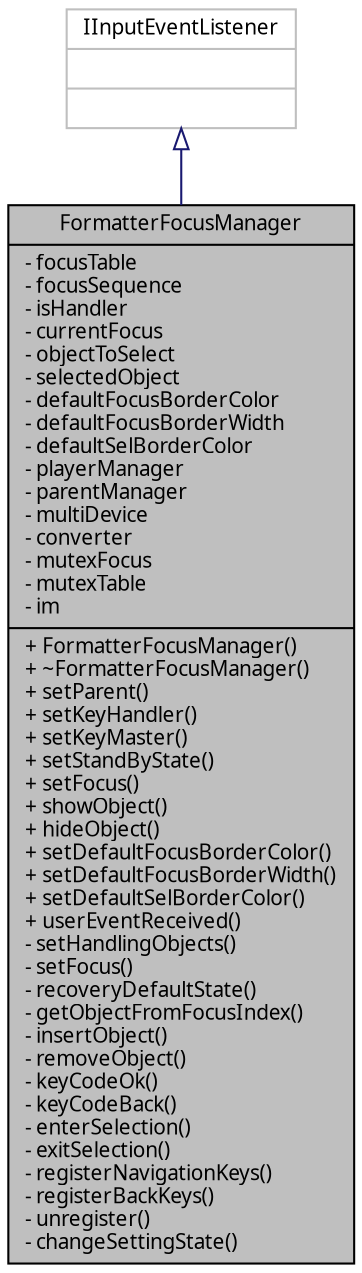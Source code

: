 digraph G
{
  edge [fontname="FreeSans.ttf",fontsize=10,labelfontname="FreeSans.ttf",labelfontsize=10];
  node [fontname="FreeSans.ttf",fontsize=10,shape=record];
  Node1 [label="{FormatterFocusManager\n|- focusTable\l- focusSequence\l- isHandler\l- currentFocus\l- objectToSelect\l- selectedObject\l- defaultFocusBorderColor\l- defaultFocusBorderWidth\l- defaultSelBorderColor\l- playerManager\l- parentManager\l- multiDevice\l- converter\l- mutexFocus\l- mutexTable\l- im\l|+ FormatterFocusManager()\l+ ~FormatterFocusManager()\l+ setParent()\l+ setKeyHandler()\l+ setKeyMaster()\l+ setStandByState()\l+ setFocus()\l+ showObject()\l+ hideObject()\l+ setDefaultFocusBorderColor()\l+ setDefaultFocusBorderWidth()\l+ setDefaultSelBorderColor()\l+ userEventReceived()\l- setHandlingObjects()\l- setFocus()\l- recoveryDefaultState()\l- getObjectFromFocusIndex()\l- insertObject()\l- removeObject()\l- keyCodeOk()\l- keyCodeBack()\l- enterSelection()\l- exitSelection()\l- registerNavigationKeys()\l- registerBackKeys()\l- unregister()\l- changeSettingState()\l}",height=0.2,width=0.4,color="black", fillcolor="grey75", style="filled" fontcolor="black"];
  Node2 -> Node1 [dir=back,color="midnightblue",fontsize=10,style="solid",arrowtail="empty",fontname="FreeSans.ttf"];
  Node2 [label="{IInputEventListener\n||}",height=0.2,width=0.4,color="grey75", fillcolor="white", style="filled"];
}
